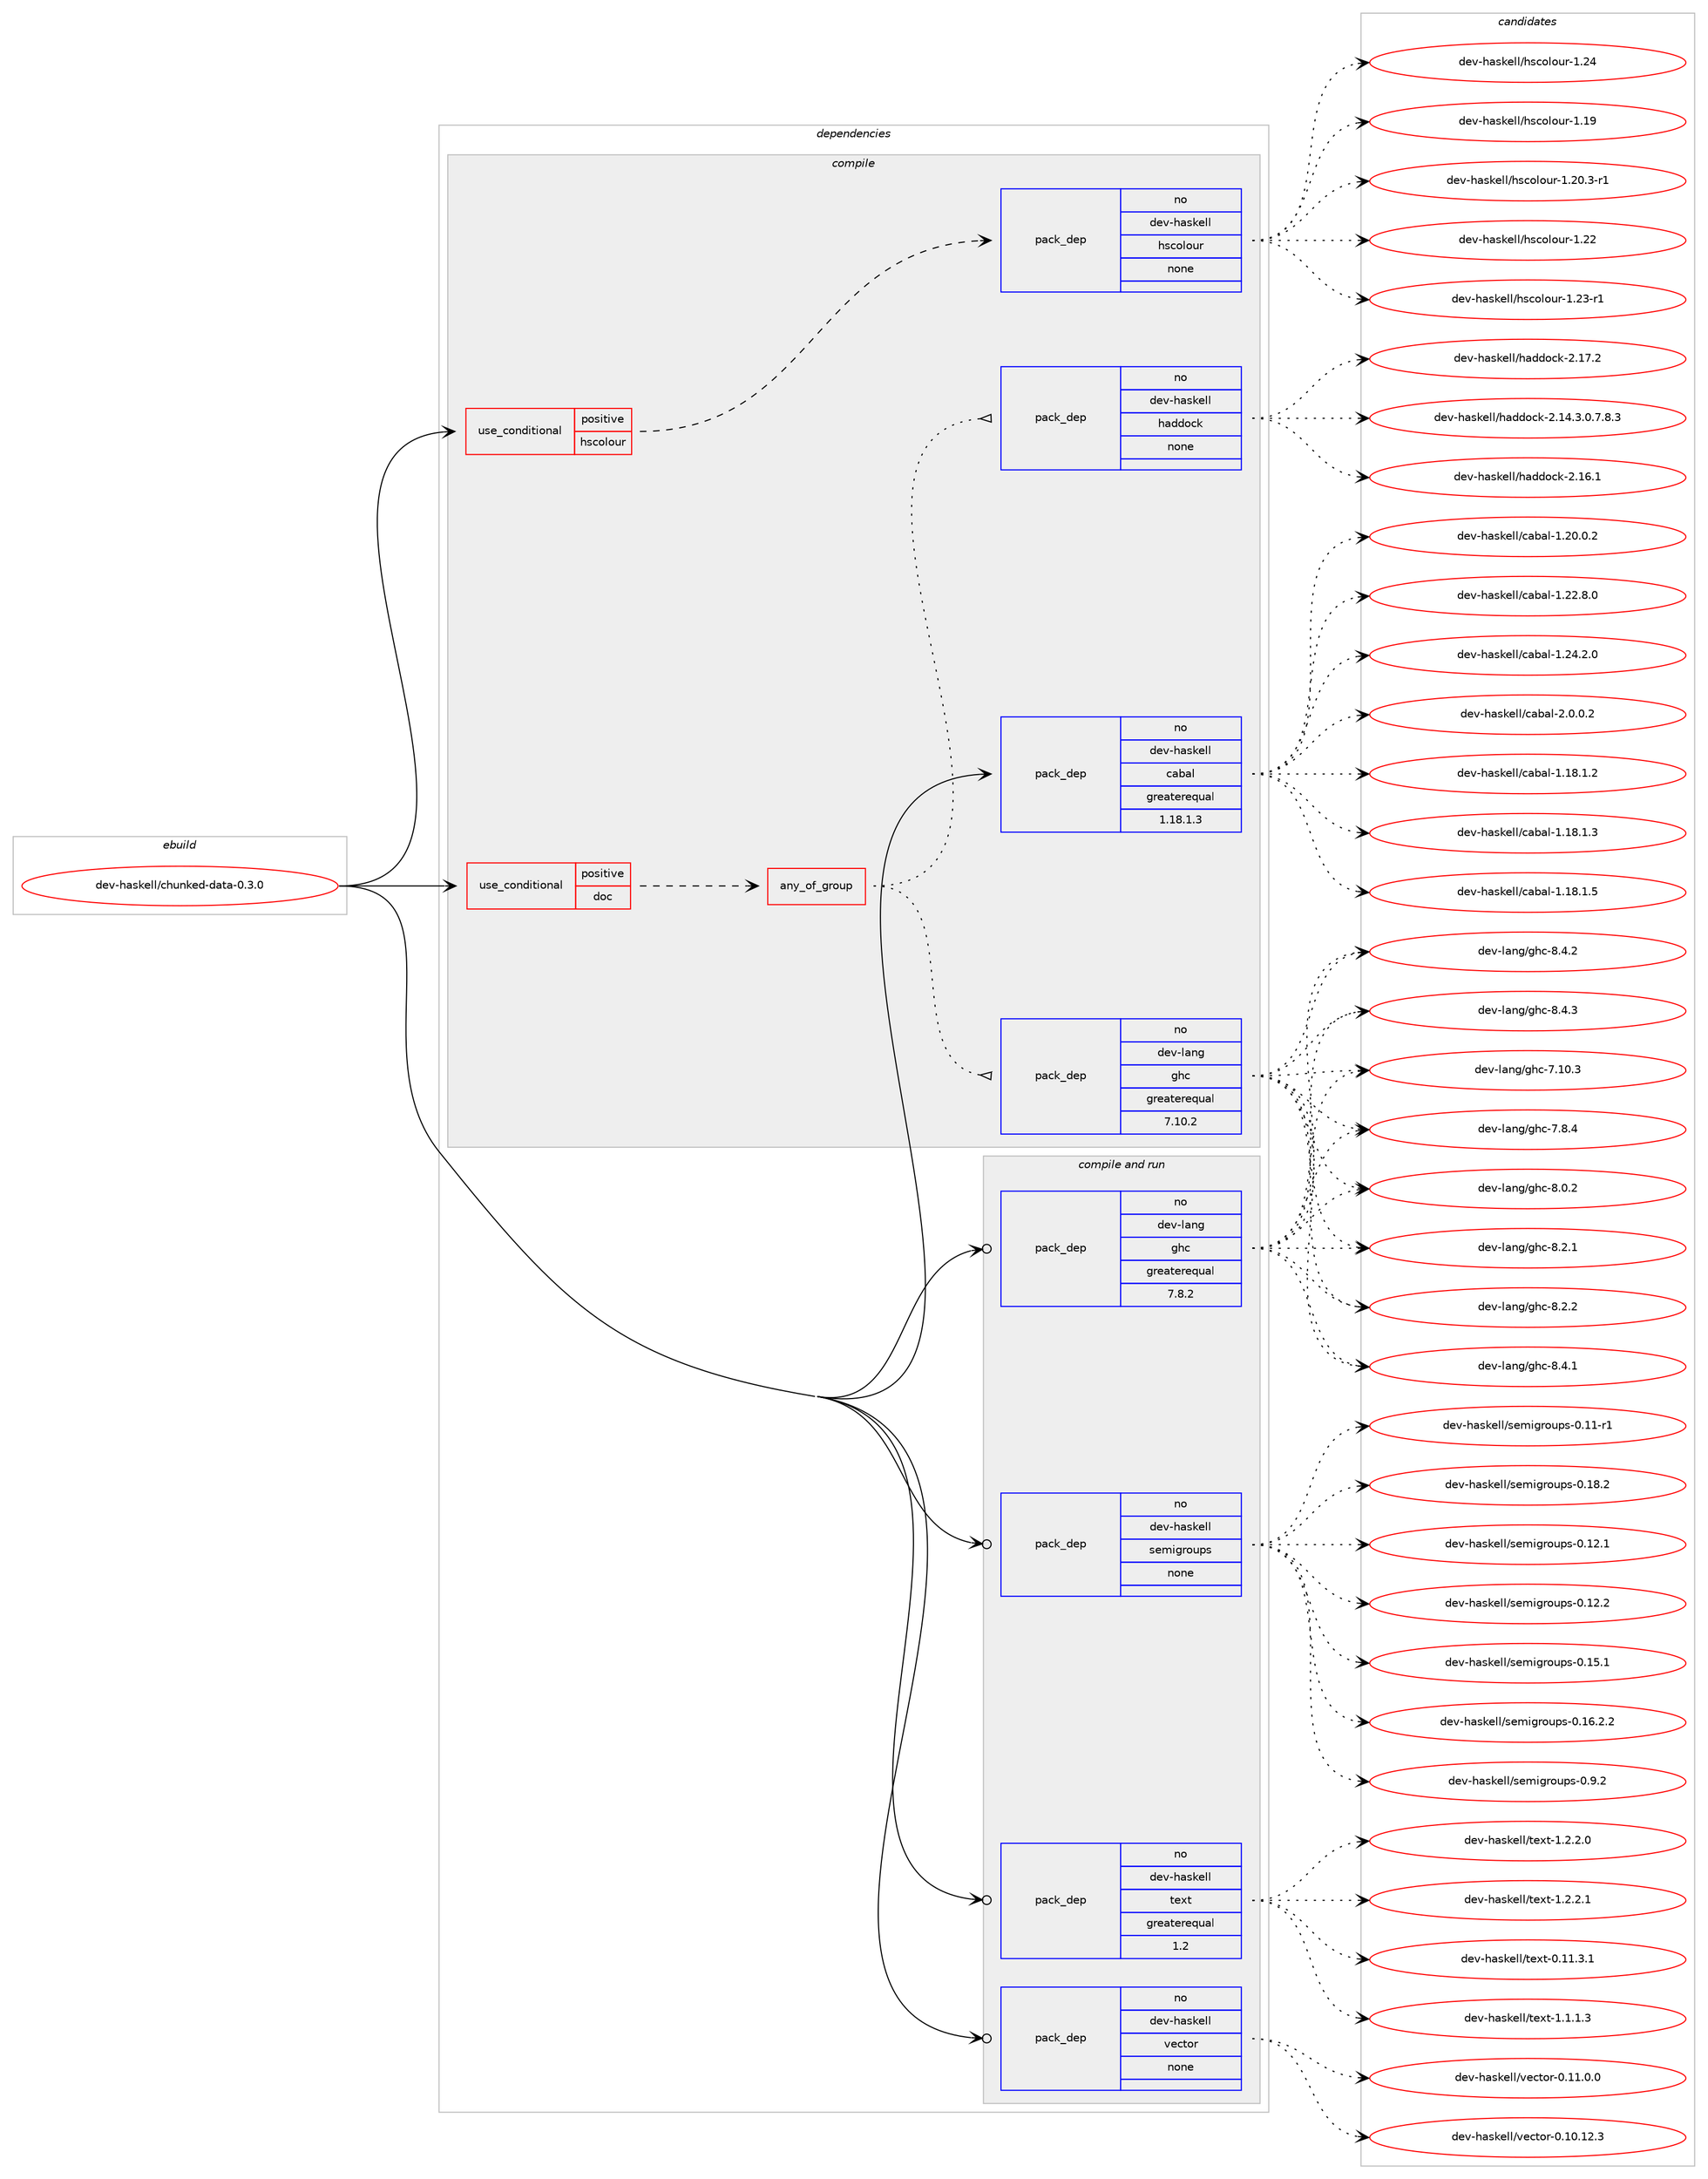 digraph prolog {

# *************
# Graph options
# *************

newrank=true;
concentrate=true;
compound=true;
graph [rankdir=LR,fontname=Helvetica,fontsize=10,ranksep=1.5];#, ranksep=2.5, nodesep=0.2];
edge  [arrowhead=vee];
node  [fontname=Helvetica,fontsize=10];

# **********
# The ebuild
# **********

subgraph cluster_leftcol {
color=gray;
rank=same;
label=<<i>ebuild</i>>;
id [label="dev-haskell/chunked-data-0.3.0", color=red, width=4, href="../dev-haskell/chunked-data-0.3.0.svg"];
}

# ****************
# The dependencies
# ****************

subgraph cluster_midcol {
color=gray;
label=<<i>dependencies</i>>;
subgraph cluster_compile {
fillcolor="#eeeeee";
style=filled;
label=<<i>compile</i>>;
subgraph cond358940 {
dependency1328501 [label=<<TABLE BORDER="0" CELLBORDER="1" CELLSPACING="0" CELLPADDING="4"><TR><TD ROWSPAN="3" CELLPADDING="10">use_conditional</TD></TR><TR><TD>positive</TD></TR><TR><TD>doc</TD></TR></TABLE>>, shape=none, color=red];
subgraph any20648 {
dependency1328502 [label=<<TABLE BORDER="0" CELLBORDER="1" CELLSPACING="0" CELLPADDING="4"><TR><TD CELLPADDING="10">any_of_group</TD></TR></TABLE>>, shape=none, color=red];subgraph pack948361 {
dependency1328503 [label=<<TABLE BORDER="0" CELLBORDER="1" CELLSPACING="0" CELLPADDING="4" WIDTH="220"><TR><TD ROWSPAN="6" CELLPADDING="30">pack_dep</TD></TR><TR><TD WIDTH="110">no</TD></TR><TR><TD>dev-haskell</TD></TR><TR><TD>haddock</TD></TR><TR><TD>none</TD></TR><TR><TD></TD></TR></TABLE>>, shape=none, color=blue];
}
dependency1328502:e -> dependency1328503:w [weight=20,style="dotted",arrowhead="oinv"];
subgraph pack948362 {
dependency1328504 [label=<<TABLE BORDER="0" CELLBORDER="1" CELLSPACING="0" CELLPADDING="4" WIDTH="220"><TR><TD ROWSPAN="6" CELLPADDING="30">pack_dep</TD></TR><TR><TD WIDTH="110">no</TD></TR><TR><TD>dev-lang</TD></TR><TR><TD>ghc</TD></TR><TR><TD>greaterequal</TD></TR><TR><TD>7.10.2</TD></TR></TABLE>>, shape=none, color=blue];
}
dependency1328502:e -> dependency1328504:w [weight=20,style="dotted",arrowhead="oinv"];
}
dependency1328501:e -> dependency1328502:w [weight=20,style="dashed",arrowhead="vee"];
}
id:e -> dependency1328501:w [weight=20,style="solid",arrowhead="vee"];
subgraph cond358941 {
dependency1328505 [label=<<TABLE BORDER="0" CELLBORDER="1" CELLSPACING="0" CELLPADDING="4"><TR><TD ROWSPAN="3" CELLPADDING="10">use_conditional</TD></TR><TR><TD>positive</TD></TR><TR><TD>hscolour</TD></TR></TABLE>>, shape=none, color=red];
subgraph pack948363 {
dependency1328506 [label=<<TABLE BORDER="0" CELLBORDER="1" CELLSPACING="0" CELLPADDING="4" WIDTH="220"><TR><TD ROWSPAN="6" CELLPADDING="30">pack_dep</TD></TR><TR><TD WIDTH="110">no</TD></TR><TR><TD>dev-haskell</TD></TR><TR><TD>hscolour</TD></TR><TR><TD>none</TD></TR><TR><TD></TD></TR></TABLE>>, shape=none, color=blue];
}
dependency1328505:e -> dependency1328506:w [weight=20,style="dashed",arrowhead="vee"];
}
id:e -> dependency1328505:w [weight=20,style="solid",arrowhead="vee"];
subgraph pack948364 {
dependency1328507 [label=<<TABLE BORDER="0" CELLBORDER="1" CELLSPACING="0" CELLPADDING="4" WIDTH="220"><TR><TD ROWSPAN="6" CELLPADDING="30">pack_dep</TD></TR><TR><TD WIDTH="110">no</TD></TR><TR><TD>dev-haskell</TD></TR><TR><TD>cabal</TD></TR><TR><TD>greaterequal</TD></TR><TR><TD>1.18.1.3</TD></TR></TABLE>>, shape=none, color=blue];
}
id:e -> dependency1328507:w [weight=20,style="solid",arrowhead="vee"];
}
subgraph cluster_compileandrun {
fillcolor="#eeeeee";
style=filled;
label=<<i>compile and run</i>>;
subgraph pack948365 {
dependency1328508 [label=<<TABLE BORDER="0" CELLBORDER="1" CELLSPACING="0" CELLPADDING="4" WIDTH="220"><TR><TD ROWSPAN="6" CELLPADDING="30">pack_dep</TD></TR><TR><TD WIDTH="110">no</TD></TR><TR><TD>dev-haskell</TD></TR><TR><TD>semigroups</TD></TR><TR><TD>none</TD></TR><TR><TD></TD></TR></TABLE>>, shape=none, color=blue];
}
id:e -> dependency1328508:w [weight=20,style="solid",arrowhead="odotvee"];
subgraph pack948366 {
dependency1328509 [label=<<TABLE BORDER="0" CELLBORDER="1" CELLSPACING="0" CELLPADDING="4" WIDTH="220"><TR><TD ROWSPAN="6" CELLPADDING="30">pack_dep</TD></TR><TR><TD WIDTH="110">no</TD></TR><TR><TD>dev-haskell</TD></TR><TR><TD>text</TD></TR><TR><TD>greaterequal</TD></TR><TR><TD>1.2</TD></TR></TABLE>>, shape=none, color=blue];
}
id:e -> dependency1328509:w [weight=20,style="solid",arrowhead="odotvee"];
subgraph pack948367 {
dependency1328510 [label=<<TABLE BORDER="0" CELLBORDER="1" CELLSPACING="0" CELLPADDING="4" WIDTH="220"><TR><TD ROWSPAN="6" CELLPADDING="30">pack_dep</TD></TR><TR><TD WIDTH="110">no</TD></TR><TR><TD>dev-haskell</TD></TR><TR><TD>vector</TD></TR><TR><TD>none</TD></TR><TR><TD></TD></TR></TABLE>>, shape=none, color=blue];
}
id:e -> dependency1328510:w [weight=20,style="solid",arrowhead="odotvee"];
subgraph pack948368 {
dependency1328511 [label=<<TABLE BORDER="0" CELLBORDER="1" CELLSPACING="0" CELLPADDING="4" WIDTH="220"><TR><TD ROWSPAN="6" CELLPADDING="30">pack_dep</TD></TR><TR><TD WIDTH="110">no</TD></TR><TR><TD>dev-lang</TD></TR><TR><TD>ghc</TD></TR><TR><TD>greaterequal</TD></TR><TR><TD>7.8.2</TD></TR></TABLE>>, shape=none, color=blue];
}
id:e -> dependency1328511:w [weight=20,style="solid",arrowhead="odotvee"];
}
subgraph cluster_run {
fillcolor="#eeeeee";
style=filled;
label=<<i>run</i>>;
}
}

# **************
# The candidates
# **************

subgraph cluster_choices {
rank=same;
color=gray;
label=<<i>candidates</i>>;

subgraph choice948361 {
color=black;
nodesep=1;
choice1001011184510497115107101108108471049710010011199107455046495246514648465546564651 [label="dev-haskell/haddock-2.14.3.0.7.8.3", color=red, width=4,href="../dev-haskell/haddock-2.14.3.0.7.8.3.svg"];
choice100101118451049711510710110810847104971001001119910745504649544649 [label="dev-haskell/haddock-2.16.1", color=red, width=4,href="../dev-haskell/haddock-2.16.1.svg"];
choice100101118451049711510710110810847104971001001119910745504649554650 [label="dev-haskell/haddock-2.17.2", color=red, width=4,href="../dev-haskell/haddock-2.17.2.svg"];
dependency1328503:e -> choice1001011184510497115107101108108471049710010011199107455046495246514648465546564651:w [style=dotted,weight="100"];
dependency1328503:e -> choice100101118451049711510710110810847104971001001119910745504649544649:w [style=dotted,weight="100"];
dependency1328503:e -> choice100101118451049711510710110810847104971001001119910745504649554650:w [style=dotted,weight="100"];
}
subgraph choice948362 {
color=black;
nodesep=1;
choice1001011184510897110103471031049945554649484651 [label="dev-lang/ghc-7.10.3", color=red, width=4,href="../dev-lang/ghc-7.10.3.svg"];
choice10010111845108971101034710310499455546564652 [label="dev-lang/ghc-7.8.4", color=red, width=4,href="../dev-lang/ghc-7.8.4.svg"];
choice10010111845108971101034710310499455646484650 [label="dev-lang/ghc-8.0.2", color=red, width=4,href="../dev-lang/ghc-8.0.2.svg"];
choice10010111845108971101034710310499455646504649 [label="dev-lang/ghc-8.2.1", color=red, width=4,href="../dev-lang/ghc-8.2.1.svg"];
choice10010111845108971101034710310499455646504650 [label="dev-lang/ghc-8.2.2", color=red, width=4,href="../dev-lang/ghc-8.2.2.svg"];
choice10010111845108971101034710310499455646524649 [label="dev-lang/ghc-8.4.1", color=red, width=4,href="../dev-lang/ghc-8.4.1.svg"];
choice10010111845108971101034710310499455646524650 [label="dev-lang/ghc-8.4.2", color=red, width=4,href="../dev-lang/ghc-8.4.2.svg"];
choice10010111845108971101034710310499455646524651 [label="dev-lang/ghc-8.4.3", color=red, width=4,href="../dev-lang/ghc-8.4.3.svg"];
dependency1328504:e -> choice1001011184510897110103471031049945554649484651:w [style=dotted,weight="100"];
dependency1328504:e -> choice10010111845108971101034710310499455546564652:w [style=dotted,weight="100"];
dependency1328504:e -> choice10010111845108971101034710310499455646484650:w [style=dotted,weight="100"];
dependency1328504:e -> choice10010111845108971101034710310499455646504649:w [style=dotted,weight="100"];
dependency1328504:e -> choice10010111845108971101034710310499455646504650:w [style=dotted,weight="100"];
dependency1328504:e -> choice10010111845108971101034710310499455646524649:w [style=dotted,weight="100"];
dependency1328504:e -> choice10010111845108971101034710310499455646524650:w [style=dotted,weight="100"];
dependency1328504:e -> choice10010111845108971101034710310499455646524651:w [style=dotted,weight="100"];
}
subgraph choice948363 {
color=black;
nodesep=1;
choice100101118451049711510710110810847104115991111081111171144549464957 [label="dev-haskell/hscolour-1.19", color=red, width=4,href="../dev-haskell/hscolour-1.19.svg"];
choice10010111845104971151071011081084710411599111108111117114454946504846514511449 [label="dev-haskell/hscolour-1.20.3-r1", color=red, width=4,href="../dev-haskell/hscolour-1.20.3-r1.svg"];
choice100101118451049711510710110810847104115991111081111171144549465050 [label="dev-haskell/hscolour-1.22", color=red, width=4,href="../dev-haskell/hscolour-1.22.svg"];
choice1001011184510497115107101108108471041159911110811111711445494650514511449 [label="dev-haskell/hscolour-1.23-r1", color=red, width=4,href="../dev-haskell/hscolour-1.23-r1.svg"];
choice100101118451049711510710110810847104115991111081111171144549465052 [label="dev-haskell/hscolour-1.24", color=red, width=4,href="../dev-haskell/hscolour-1.24.svg"];
dependency1328506:e -> choice100101118451049711510710110810847104115991111081111171144549464957:w [style=dotted,weight="100"];
dependency1328506:e -> choice10010111845104971151071011081084710411599111108111117114454946504846514511449:w [style=dotted,weight="100"];
dependency1328506:e -> choice100101118451049711510710110810847104115991111081111171144549465050:w [style=dotted,weight="100"];
dependency1328506:e -> choice1001011184510497115107101108108471041159911110811111711445494650514511449:w [style=dotted,weight="100"];
dependency1328506:e -> choice100101118451049711510710110810847104115991111081111171144549465052:w [style=dotted,weight="100"];
}
subgraph choice948364 {
color=black;
nodesep=1;
choice10010111845104971151071011081084799979897108454946495646494650 [label="dev-haskell/cabal-1.18.1.2", color=red, width=4,href="../dev-haskell/cabal-1.18.1.2.svg"];
choice10010111845104971151071011081084799979897108454946495646494651 [label="dev-haskell/cabal-1.18.1.3", color=red, width=4,href="../dev-haskell/cabal-1.18.1.3.svg"];
choice10010111845104971151071011081084799979897108454946495646494653 [label="dev-haskell/cabal-1.18.1.5", color=red, width=4,href="../dev-haskell/cabal-1.18.1.5.svg"];
choice10010111845104971151071011081084799979897108454946504846484650 [label="dev-haskell/cabal-1.20.0.2", color=red, width=4,href="../dev-haskell/cabal-1.20.0.2.svg"];
choice10010111845104971151071011081084799979897108454946505046564648 [label="dev-haskell/cabal-1.22.8.0", color=red, width=4,href="../dev-haskell/cabal-1.22.8.0.svg"];
choice10010111845104971151071011081084799979897108454946505246504648 [label="dev-haskell/cabal-1.24.2.0", color=red, width=4,href="../dev-haskell/cabal-1.24.2.0.svg"];
choice100101118451049711510710110810847999798971084550464846484650 [label="dev-haskell/cabal-2.0.0.2", color=red, width=4,href="../dev-haskell/cabal-2.0.0.2.svg"];
dependency1328507:e -> choice10010111845104971151071011081084799979897108454946495646494650:w [style=dotted,weight="100"];
dependency1328507:e -> choice10010111845104971151071011081084799979897108454946495646494651:w [style=dotted,weight="100"];
dependency1328507:e -> choice10010111845104971151071011081084799979897108454946495646494653:w [style=dotted,weight="100"];
dependency1328507:e -> choice10010111845104971151071011081084799979897108454946504846484650:w [style=dotted,weight="100"];
dependency1328507:e -> choice10010111845104971151071011081084799979897108454946505046564648:w [style=dotted,weight="100"];
dependency1328507:e -> choice10010111845104971151071011081084799979897108454946505246504648:w [style=dotted,weight="100"];
dependency1328507:e -> choice100101118451049711510710110810847999798971084550464846484650:w [style=dotted,weight="100"];
}
subgraph choice948365 {
color=black;
nodesep=1;
choice10010111845104971151071011081084711510110910510311411111711211545484649494511449 [label="dev-haskell/semigroups-0.11-r1", color=red, width=4,href="../dev-haskell/semigroups-0.11-r1.svg"];
choice10010111845104971151071011081084711510110910510311411111711211545484649504649 [label="dev-haskell/semigroups-0.12.1", color=red, width=4,href="../dev-haskell/semigroups-0.12.1.svg"];
choice10010111845104971151071011081084711510110910510311411111711211545484649504650 [label="dev-haskell/semigroups-0.12.2", color=red, width=4,href="../dev-haskell/semigroups-0.12.2.svg"];
choice10010111845104971151071011081084711510110910510311411111711211545484649534649 [label="dev-haskell/semigroups-0.15.1", color=red, width=4,href="../dev-haskell/semigroups-0.15.1.svg"];
choice100101118451049711510710110810847115101109105103114111117112115454846495446504650 [label="dev-haskell/semigroups-0.16.2.2", color=red, width=4,href="../dev-haskell/semigroups-0.16.2.2.svg"];
choice10010111845104971151071011081084711510110910510311411111711211545484649564650 [label="dev-haskell/semigroups-0.18.2", color=red, width=4,href="../dev-haskell/semigroups-0.18.2.svg"];
choice100101118451049711510710110810847115101109105103114111117112115454846574650 [label="dev-haskell/semigroups-0.9.2", color=red, width=4,href="../dev-haskell/semigroups-0.9.2.svg"];
dependency1328508:e -> choice10010111845104971151071011081084711510110910510311411111711211545484649494511449:w [style=dotted,weight="100"];
dependency1328508:e -> choice10010111845104971151071011081084711510110910510311411111711211545484649504649:w [style=dotted,weight="100"];
dependency1328508:e -> choice10010111845104971151071011081084711510110910510311411111711211545484649504650:w [style=dotted,weight="100"];
dependency1328508:e -> choice10010111845104971151071011081084711510110910510311411111711211545484649534649:w [style=dotted,weight="100"];
dependency1328508:e -> choice100101118451049711510710110810847115101109105103114111117112115454846495446504650:w [style=dotted,weight="100"];
dependency1328508:e -> choice10010111845104971151071011081084711510110910510311411111711211545484649564650:w [style=dotted,weight="100"];
dependency1328508:e -> choice100101118451049711510710110810847115101109105103114111117112115454846574650:w [style=dotted,weight="100"];
}
subgraph choice948366 {
color=black;
nodesep=1;
choice100101118451049711510710110810847116101120116454846494946514649 [label="dev-haskell/text-0.11.3.1", color=red, width=4,href="../dev-haskell/text-0.11.3.1.svg"];
choice1001011184510497115107101108108471161011201164549464946494651 [label="dev-haskell/text-1.1.1.3", color=red, width=4,href="../dev-haskell/text-1.1.1.3.svg"];
choice1001011184510497115107101108108471161011201164549465046504648 [label="dev-haskell/text-1.2.2.0", color=red, width=4,href="../dev-haskell/text-1.2.2.0.svg"];
choice1001011184510497115107101108108471161011201164549465046504649 [label="dev-haskell/text-1.2.2.1", color=red, width=4,href="../dev-haskell/text-1.2.2.1.svg"];
dependency1328509:e -> choice100101118451049711510710110810847116101120116454846494946514649:w [style=dotted,weight="100"];
dependency1328509:e -> choice1001011184510497115107101108108471161011201164549464946494651:w [style=dotted,weight="100"];
dependency1328509:e -> choice1001011184510497115107101108108471161011201164549465046504648:w [style=dotted,weight="100"];
dependency1328509:e -> choice1001011184510497115107101108108471161011201164549465046504649:w [style=dotted,weight="100"];
}
subgraph choice948367 {
color=black;
nodesep=1;
choice1001011184510497115107101108108471181019911611111445484649484649504651 [label="dev-haskell/vector-0.10.12.3", color=red, width=4,href="../dev-haskell/vector-0.10.12.3.svg"];
choice10010111845104971151071011081084711810199116111114454846494946484648 [label="dev-haskell/vector-0.11.0.0", color=red, width=4,href="../dev-haskell/vector-0.11.0.0.svg"];
dependency1328510:e -> choice1001011184510497115107101108108471181019911611111445484649484649504651:w [style=dotted,weight="100"];
dependency1328510:e -> choice10010111845104971151071011081084711810199116111114454846494946484648:w [style=dotted,weight="100"];
}
subgraph choice948368 {
color=black;
nodesep=1;
choice1001011184510897110103471031049945554649484651 [label="dev-lang/ghc-7.10.3", color=red, width=4,href="../dev-lang/ghc-7.10.3.svg"];
choice10010111845108971101034710310499455546564652 [label="dev-lang/ghc-7.8.4", color=red, width=4,href="../dev-lang/ghc-7.8.4.svg"];
choice10010111845108971101034710310499455646484650 [label="dev-lang/ghc-8.0.2", color=red, width=4,href="../dev-lang/ghc-8.0.2.svg"];
choice10010111845108971101034710310499455646504649 [label="dev-lang/ghc-8.2.1", color=red, width=4,href="../dev-lang/ghc-8.2.1.svg"];
choice10010111845108971101034710310499455646504650 [label="dev-lang/ghc-8.2.2", color=red, width=4,href="../dev-lang/ghc-8.2.2.svg"];
choice10010111845108971101034710310499455646524649 [label="dev-lang/ghc-8.4.1", color=red, width=4,href="../dev-lang/ghc-8.4.1.svg"];
choice10010111845108971101034710310499455646524650 [label="dev-lang/ghc-8.4.2", color=red, width=4,href="../dev-lang/ghc-8.4.2.svg"];
choice10010111845108971101034710310499455646524651 [label="dev-lang/ghc-8.4.3", color=red, width=4,href="../dev-lang/ghc-8.4.3.svg"];
dependency1328511:e -> choice1001011184510897110103471031049945554649484651:w [style=dotted,weight="100"];
dependency1328511:e -> choice10010111845108971101034710310499455546564652:w [style=dotted,weight="100"];
dependency1328511:e -> choice10010111845108971101034710310499455646484650:w [style=dotted,weight="100"];
dependency1328511:e -> choice10010111845108971101034710310499455646504649:w [style=dotted,weight="100"];
dependency1328511:e -> choice10010111845108971101034710310499455646504650:w [style=dotted,weight="100"];
dependency1328511:e -> choice10010111845108971101034710310499455646524649:w [style=dotted,weight="100"];
dependency1328511:e -> choice10010111845108971101034710310499455646524650:w [style=dotted,weight="100"];
dependency1328511:e -> choice10010111845108971101034710310499455646524651:w [style=dotted,weight="100"];
}
}

}
